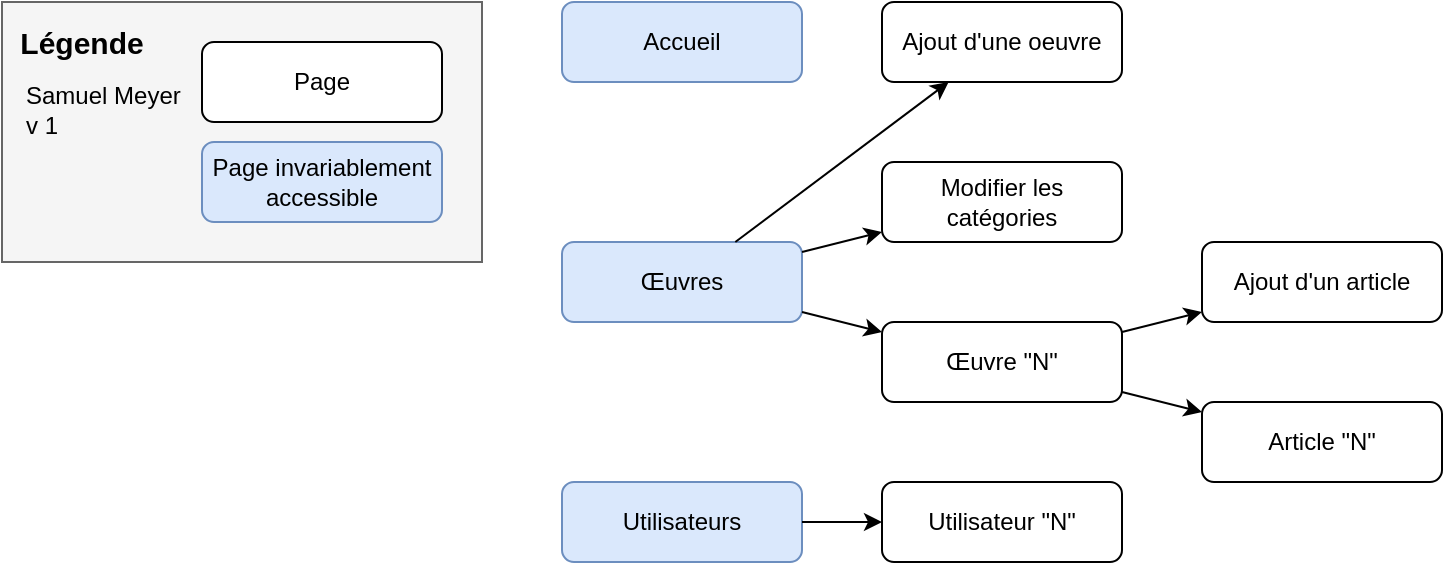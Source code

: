 <mxfile version="12.9.9" type="device"><diagram id="zMx_ZCnJDdhbiB5kYGJD" name="Page-1"><mxGraphModel dx="1086" dy="806" grid="1" gridSize="10" guides="1" tooltips="1" connect="1" arrows="1" fold="1" page="1" pageScale="1" pageWidth="1169" pageHeight="827" math="0" shadow="0"><root><mxCell id="0"/><mxCell id="1" parent="0"/><mxCell id="pxZbWxwn1h5OnFXrnW2z-1" value="Utilisateurs" style="rounded=1;whiteSpace=wrap;html=1;fillColor=#dae8fc;strokeColor=#6c8ebf;" parent="1" vertex="1"><mxGeometry x="360" y="360" width="120" height="40" as="geometry"/></mxCell><mxCell id="pxZbWxwn1h5OnFXrnW2z-19" value="Utilisateur &quot;N&quot;" style="rounded=1;whiteSpace=wrap;html=1;" parent="1" vertex="1"><mxGeometry x="520" y="360" width="120" height="40" as="geometry"/></mxCell><mxCell id="pxZbWxwn1h5OnFXrnW2z-22" value="" style="endArrow=classic;html=1;" parent="1" source="pxZbWxwn1h5OnFXrnW2z-1" target="pxZbWxwn1h5OnFXrnW2z-19" edge="1"><mxGeometry width="50" height="50" relative="1" as="geometry"><mxPoint x="660" y="320" as="sourcePoint"/><mxPoint x="716" y="320" as="targetPoint"/></mxGeometry></mxCell><mxCell id="j6kq-z6y5hgnTKh8SGcz-16" value="Accueil" style="rounded=1;whiteSpace=wrap;html=1;fillColor=#dae8fc;strokeColor=#6c8ebf;" parent="1" vertex="1"><mxGeometry x="360" y="120" width="120" height="40" as="geometry"/></mxCell><mxCell id="j6kq-z6y5hgnTKh8SGcz-17" value="Œuvres" style="rounded=1;whiteSpace=wrap;html=1;fillColor=#dae8fc;strokeColor=#6c8ebf;" parent="1" vertex="1"><mxGeometry x="360" y="240" width="120" height="40" as="geometry"/></mxCell><mxCell id="j6kq-z6y5hgnTKh8SGcz-18" value="Article &quot;N&quot;" style="rounded=1;whiteSpace=wrap;html=1;" parent="1" vertex="1"><mxGeometry x="680" y="320" width="120" height="40" as="geometry"/></mxCell><mxCell id="j6kq-z6y5hgnTKh8SGcz-20" value="" style="endArrow=classic;html=1;" parent="1" source="j6kq-z6y5hgnTKh8SGcz-35" target="j6kq-z6y5hgnTKh8SGcz-18" edge="1"><mxGeometry width="50" height="50" relative="1" as="geometry"><mxPoint x="452.0" y="360.0" as="sourcePoint"/><mxPoint x="880" y="550" as="targetPoint"/></mxGeometry></mxCell><mxCell id="j6kq-z6y5hgnTKh8SGcz-21" value="" style="group;container=1;" parent="1" vertex="1" connectable="0"><mxGeometry x="100" y="120" width="220" height="290" as="geometry"/></mxCell><mxCell id="j6kq-z6y5hgnTKh8SGcz-22" value="" style="rounded=0;whiteSpace=wrap;html=1;fillColor=#f5f5f5;strokeColor=#666666;fontColor=#333333;" parent="j6kq-z6y5hgnTKh8SGcz-21" vertex="1"><mxGeometry x="-20" width="240" height="130" as="geometry"/></mxCell><mxCell id="j6kq-z6y5hgnTKh8SGcz-23" value="Page invariablement accessible" style="rounded=1;whiteSpace=wrap;html=1;fillColor=#dae8fc;strokeColor=#6c8ebf;" parent="j6kq-z6y5hgnTKh8SGcz-21" vertex="1"><mxGeometry x="80" y="70" width="120" height="40" as="geometry"/></mxCell><mxCell id="j6kq-z6y5hgnTKh8SGcz-24" value="Légende" style="text;html=1;strokeColor=none;fillColor=none;align=center;verticalAlign=middle;whiteSpace=wrap;rounded=0;fontStyle=1;fontSize=15;" parent="j6kq-z6y5hgnTKh8SGcz-21" vertex="1"><mxGeometry x="-20" y="10" width="80" height="20" as="geometry"/></mxCell><mxCell id="j6kq-z6y5hgnTKh8SGcz-25" value="Page" style="rounded=1;whiteSpace=wrap;html=1;" parent="j6kq-z6y5hgnTKh8SGcz-21" vertex="1"><mxGeometry x="80" y="20" width="120" height="40" as="geometry"/></mxCell><mxCell id="j6kq-z6y5hgnTKh8SGcz-27" value="Samuel Meyer&lt;br&gt;v 1" style="text;html=1;strokeColor=none;fillColor=none;align=left;verticalAlign=middle;whiteSpace=wrap;rounded=0;" parent="j6kq-z6y5hgnTKh8SGcz-21" vertex="1"><mxGeometry x="-10" y="30" width="110" height="48" as="geometry"/></mxCell><mxCell id="DJYQTTjOpH--sME0U-rS-4" style="rounded=0;orthogonalLoop=1;jettySize=auto;html=1;" parent="1" source="j6kq-z6y5hgnTKh8SGcz-35" target="DJYQTTjOpH--sME0U-rS-3" edge="1"><mxGeometry relative="1" as="geometry"/></mxCell><mxCell id="j6kq-z6y5hgnTKh8SGcz-35" value="&lt;span&gt;Œuvre &quot;N&quot;&lt;/span&gt;" style="rounded=1;whiteSpace=wrap;html=1;" parent="1" vertex="1"><mxGeometry x="520" y="280" width="120" height="40" as="geometry"/></mxCell><mxCell id="j6kq-z6y5hgnTKh8SGcz-36" value="" style="endArrow=classic;html=1;" parent="1" source="j6kq-z6y5hgnTKh8SGcz-17" target="j6kq-z6y5hgnTKh8SGcz-35" edge="1"><mxGeometry width="50" height="50" relative="1" as="geometry"><mxPoint x="470" y="390" as="sourcePoint"/><mxPoint x="550" y="430" as="targetPoint"/></mxGeometry></mxCell><mxCell id="ZTsxGtf4sa9lH4qWS3zV-20" value="&lt;span&gt;Modifier les catégories&lt;/span&gt;" style="rounded=1;whiteSpace=wrap;html=1;" parent="1" vertex="1"><mxGeometry x="520" y="200" width="120" height="40" as="geometry"/></mxCell><mxCell id="ZTsxGtf4sa9lH4qWS3zV-27" value="" style="endArrow=classic;html=1;" parent="1" source="j6kq-z6y5hgnTKh8SGcz-17" target="ZTsxGtf4sa9lH4qWS3zV-20" edge="1"><mxGeometry width="50" height="50" relative="1" as="geometry"><mxPoint x="462" y="250" as="sourcePoint"/><mxPoint x="558" y="190" as="targetPoint"/></mxGeometry></mxCell><mxCell id="DJYQTTjOpH--sME0U-rS-1" value="Ajout d'une oeuvre" style="rounded=1;whiteSpace=wrap;html=1;" parent="1" vertex="1"><mxGeometry x="520" y="120" width="120" height="40" as="geometry"/></mxCell><mxCell id="DJYQTTjOpH--sME0U-rS-2" value="" style="endArrow=classic;html=1;" parent="1" source="j6kq-z6y5hgnTKh8SGcz-17" target="DJYQTTjOpH--sME0U-rS-1" edge="1"><mxGeometry width="50" height="50" relative="1" as="geometry"><mxPoint x="466.782" y="290" as="sourcePoint"/><mxPoint x="553.218" y="337" as="targetPoint"/></mxGeometry></mxCell><mxCell id="DJYQTTjOpH--sME0U-rS-3" value="Ajout d'un article" style="rounded=1;whiteSpace=wrap;html=1;" parent="1" vertex="1"><mxGeometry x="680" y="240" width="120" height="40" as="geometry"/></mxCell></root></mxGraphModel></diagram></mxfile>